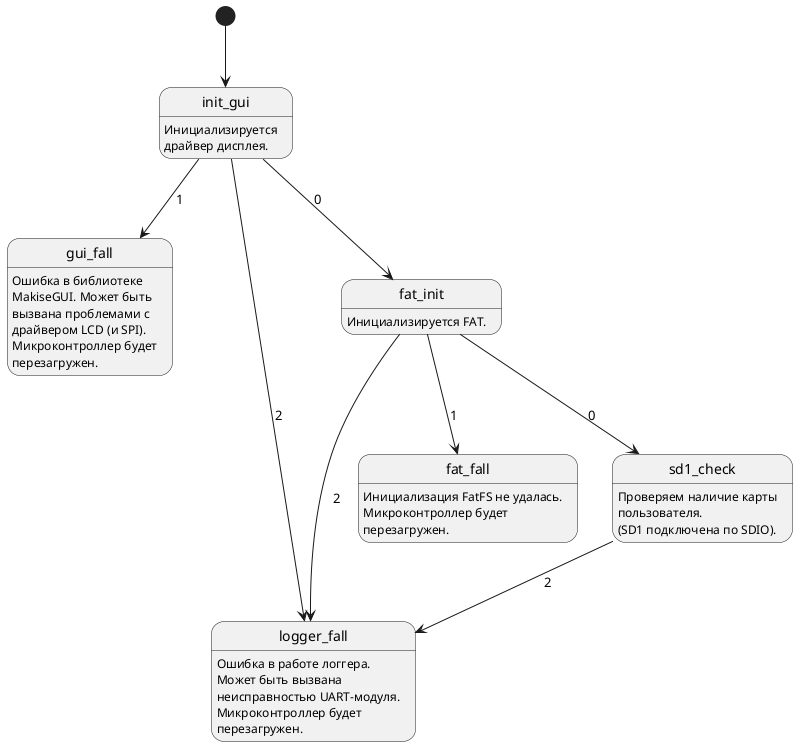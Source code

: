 @startuml

[*] --> start

state "init_gui" as start {
start: Инициализируется 
start: драйвер дисплея.
}

start --> fgui: 1 
start --> fl: 2
state "gui_fall" as fgui {
fgui: Ошибка в библиотеке 
fgui: MakiseGUI. Может быть 
fgui: вызвана проблемами с 
fgui: драйвером LCD (и SPI).
fgui: Микроконтроллер будет 
fgui: перезагружен.
}

state "logger_fall" as fl {
fl: Ошибка в работе логгера.
fl: Может быть вызвана 
fl: неисправностью UART-модуля.
fl: Микроконтроллер будет 
fl: перезагружен.
}

start --> s1: 0

state "fat_init" as s1 {
s1: Инициализируется FAT.
}

s1 --> ffat: 1
s1 --> fl: 2

state "fat_fall" as ffat {
ffat: Инициализация FatFS не удалась. 
ffat: Микроконтроллер будет 
ffat: перезагружен.
}

s1 --> s2: 0

state "sd1_check" as s2 {
s2: Проверяем наличие карты 
s2: пользователя. 
s2: (SD1 подключена по SDIO).
}

s2 --> fl: 2

@enduml